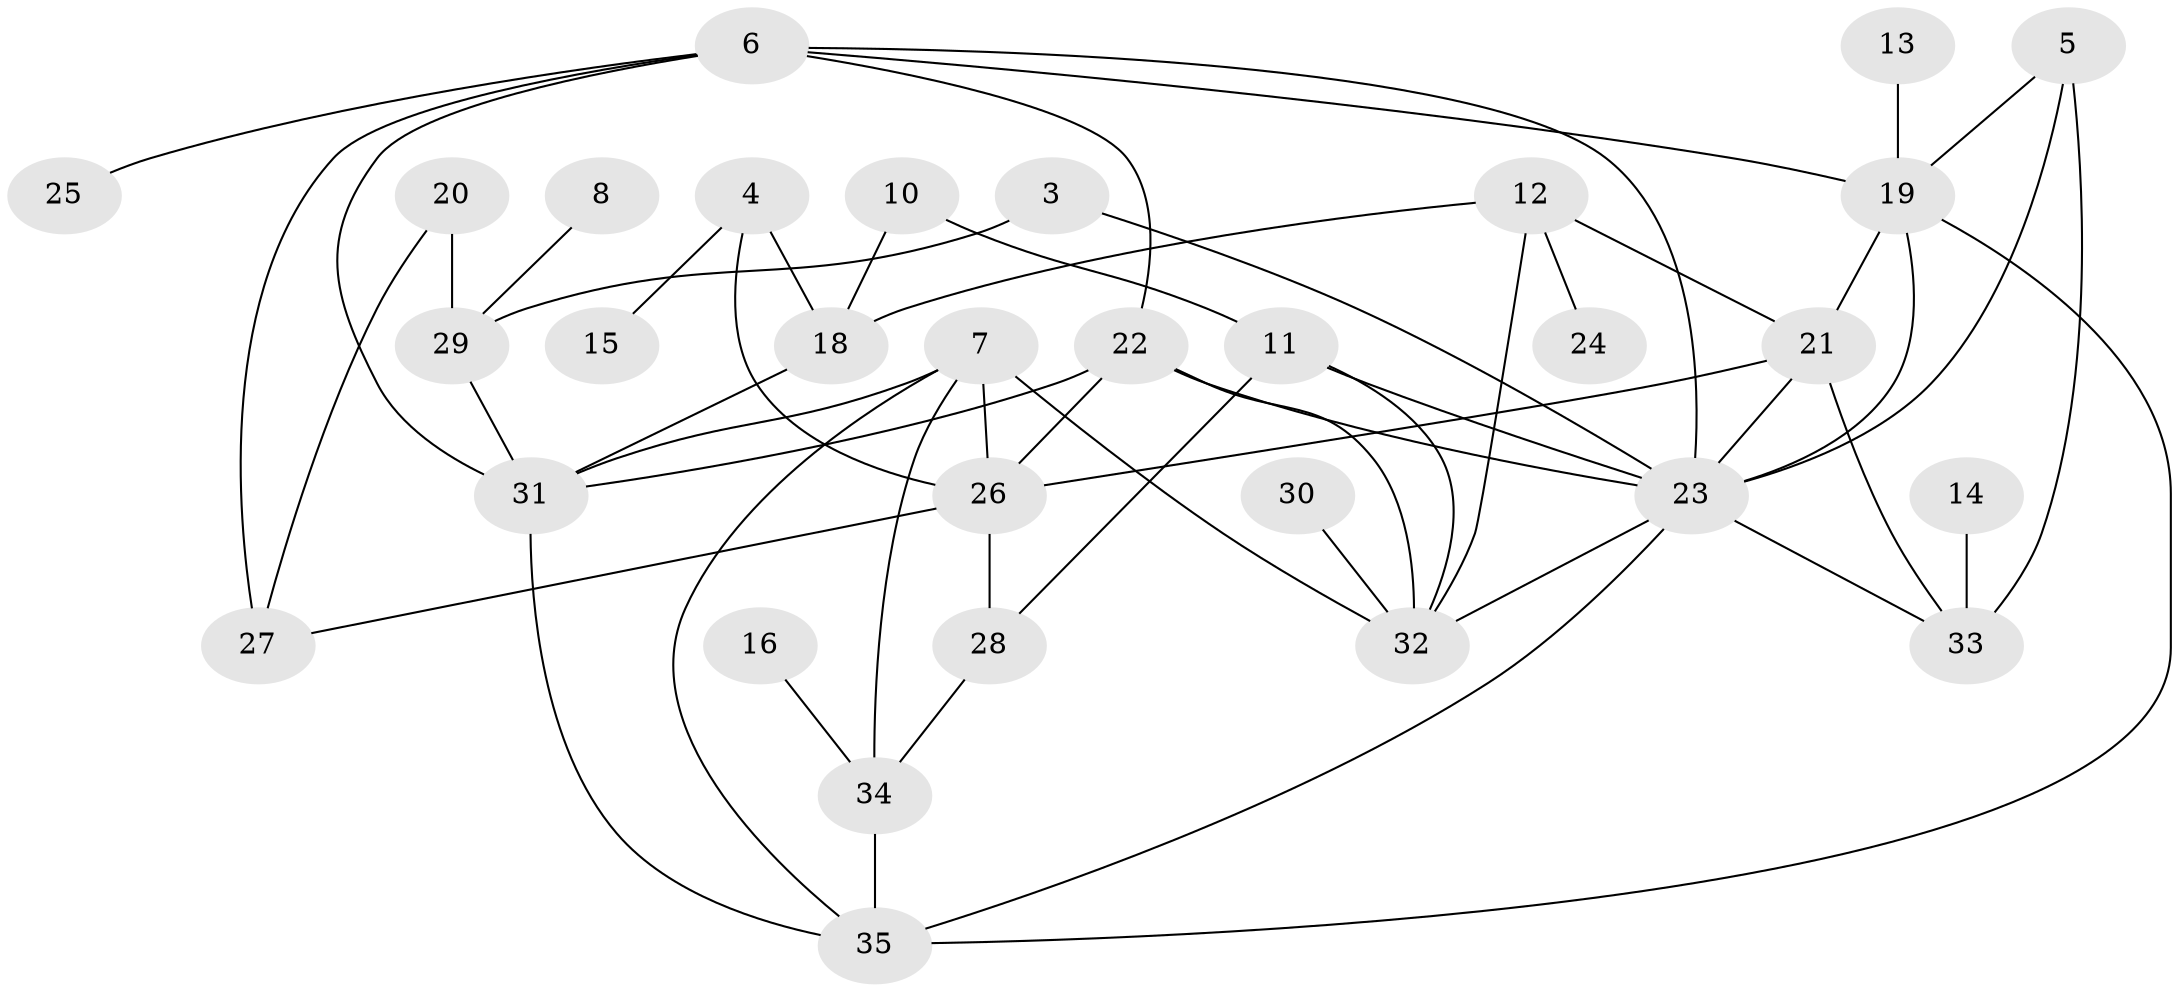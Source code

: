 // original degree distribution, {3: 0.14492753623188406, 2: 0.21739130434782608, 4: 0.2028985507246377, 0: 0.057971014492753624, 5: 0.15942028985507245, 6: 0.057971014492753624, 1: 0.15942028985507245}
// Generated by graph-tools (version 1.1) at 2025/00/03/09/25 03:00:53]
// undirected, 31 vertices, 55 edges
graph export_dot {
graph [start="1"]
  node [color=gray90,style=filled];
  3;
  4;
  5;
  6;
  7;
  8;
  10;
  11;
  12;
  13;
  14;
  15;
  16;
  18;
  19;
  20;
  21;
  22;
  23;
  24;
  25;
  26;
  27;
  28;
  29;
  30;
  31;
  32;
  33;
  34;
  35;
  3 -- 23 [weight=1.0];
  3 -- 29 [weight=1.0];
  4 -- 15 [weight=1.0];
  4 -- 18 [weight=1.0];
  4 -- 26 [weight=1.0];
  5 -- 19 [weight=1.0];
  5 -- 23 [weight=1.0];
  5 -- 33 [weight=2.0];
  6 -- 19 [weight=1.0];
  6 -- 22 [weight=1.0];
  6 -- 23 [weight=1.0];
  6 -- 25 [weight=1.0];
  6 -- 27 [weight=1.0];
  6 -- 31 [weight=1.0];
  7 -- 26 [weight=2.0];
  7 -- 31 [weight=1.0];
  7 -- 32 [weight=1.0];
  7 -- 34 [weight=3.0];
  7 -- 35 [weight=1.0];
  8 -- 29 [weight=1.0];
  10 -- 11 [weight=2.0];
  10 -- 18 [weight=1.0];
  11 -- 23 [weight=1.0];
  11 -- 28 [weight=1.0];
  11 -- 32 [weight=1.0];
  12 -- 18 [weight=1.0];
  12 -- 21 [weight=1.0];
  12 -- 24 [weight=1.0];
  12 -- 32 [weight=1.0];
  13 -- 19 [weight=1.0];
  14 -- 33 [weight=1.0];
  16 -- 34 [weight=1.0];
  18 -- 31 [weight=1.0];
  19 -- 21 [weight=1.0];
  19 -- 23 [weight=2.0];
  19 -- 35 [weight=1.0];
  20 -- 27 [weight=1.0];
  20 -- 29 [weight=1.0];
  21 -- 23 [weight=1.0];
  21 -- 26 [weight=1.0];
  21 -- 33 [weight=1.0];
  22 -- 23 [weight=2.0];
  22 -- 26 [weight=2.0];
  22 -- 31 [weight=1.0];
  22 -- 32 [weight=2.0];
  23 -- 32 [weight=1.0];
  23 -- 33 [weight=1.0];
  23 -- 35 [weight=1.0];
  26 -- 27 [weight=1.0];
  26 -- 28 [weight=1.0];
  28 -- 34 [weight=1.0];
  29 -- 31 [weight=1.0];
  30 -- 32 [weight=1.0];
  31 -- 35 [weight=1.0];
  34 -- 35 [weight=1.0];
}
